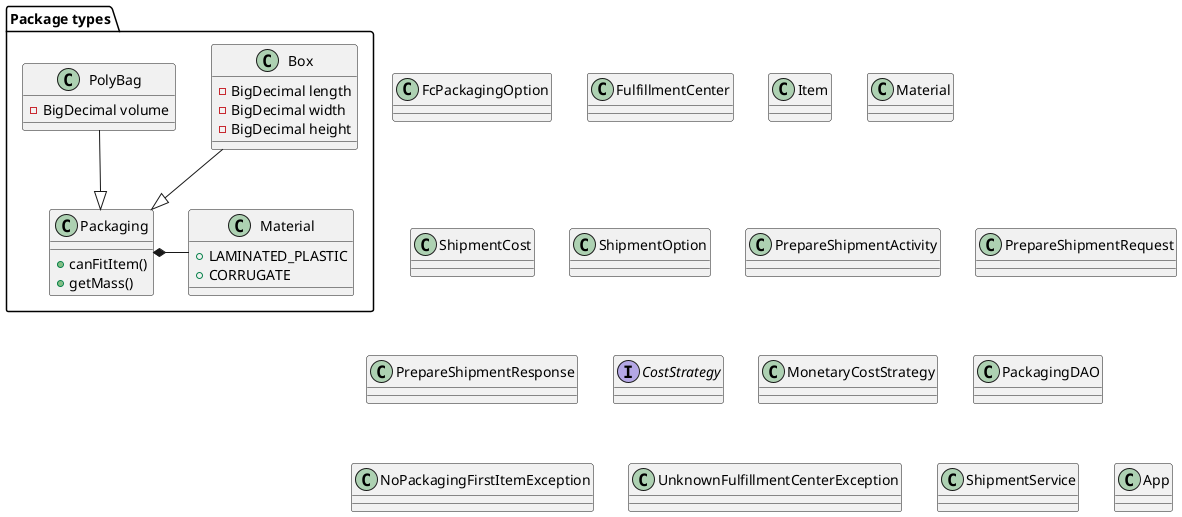 @startuml
package "Package types" {
    class Packaging {
        +canFitItem()
        +getMass()
    }

    Packaging *- Material

class Box {
        - BigDecimal length
        - BigDecimal width
        - BigDecimal height
    }

    class PolyBag {
        - BigDecimal volume
    }



    class Material {
        +LAMINATED_PLASTIC
        +CORRUGATE
    }

    Box --|> Packaging
    PolyBag --|> Packaging
}

class FcPackagingOption
class FulfillmentCenter
class Item
class Material
class ShipmentCost
class ShipmentOption

class PrepareShipmentActivity
class PrepareShipmentRequest
class PrepareShipmentResponse

interface CostStrategy
class MonetaryCostStrategy

class PackagingDAO

class NoPackagingFirstItemException
class UnknownFulfillmentCenterException

class ShipmentService

class App
@enduml